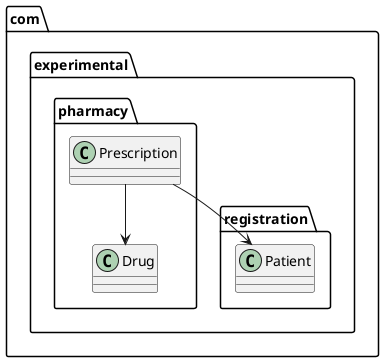 @startuml

package com.experimental.registration {
  class Patient {}
}

package com.experimental.pharmacy {
  class Drug {}
  class Prescription {}
  Prescription --> Drug
  Prescription --> Patient
}

@enduml
